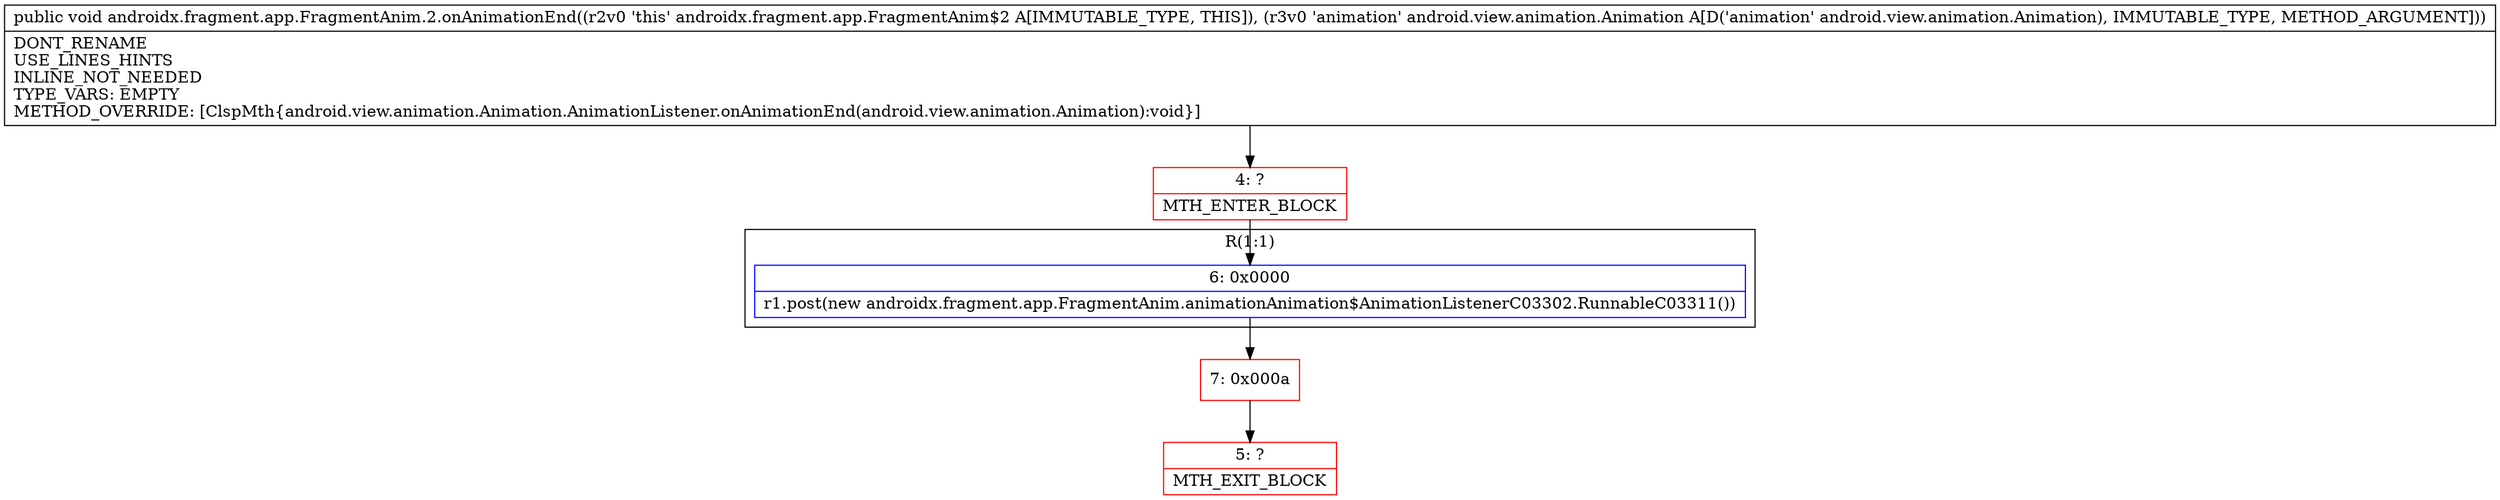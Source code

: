 digraph "CFG forandroidx.fragment.app.FragmentAnim.2.onAnimationEnd(Landroid\/view\/animation\/Animation;)V" {
subgraph cluster_Region_117235864 {
label = "R(1:1)";
node [shape=record,color=blue];
Node_6 [shape=record,label="{6\:\ 0x0000|r1.post(new androidx.fragment.app.FragmentAnim.animationAnimation$AnimationListenerC03302.RunnableC03311())\l}"];
}
Node_4 [shape=record,color=red,label="{4\:\ ?|MTH_ENTER_BLOCK\l}"];
Node_7 [shape=record,color=red,label="{7\:\ 0x000a}"];
Node_5 [shape=record,color=red,label="{5\:\ ?|MTH_EXIT_BLOCK\l}"];
MethodNode[shape=record,label="{public void androidx.fragment.app.FragmentAnim.2.onAnimationEnd((r2v0 'this' androidx.fragment.app.FragmentAnim$2 A[IMMUTABLE_TYPE, THIS]), (r3v0 'animation' android.view.animation.Animation A[D('animation' android.view.animation.Animation), IMMUTABLE_TYPE, METHOD_ARGUMENT]))  | DONT_RENAME\lUSE_LINES_HINTS\lINLINE_NOT_NEEDED\lTYPE_VARS: EMPTY\lMETHOD_OVERRIDE: [ClspMth\{android.view.animation.Animation.AnimationListener.onAnimationEnd(android.view.animation.Animation):void\}]\l}"];
MethodNode -> Node_4;Node_6 -> Node_7;
Node_4 -> Node_6;
Node_7 -> Node_5;
}

